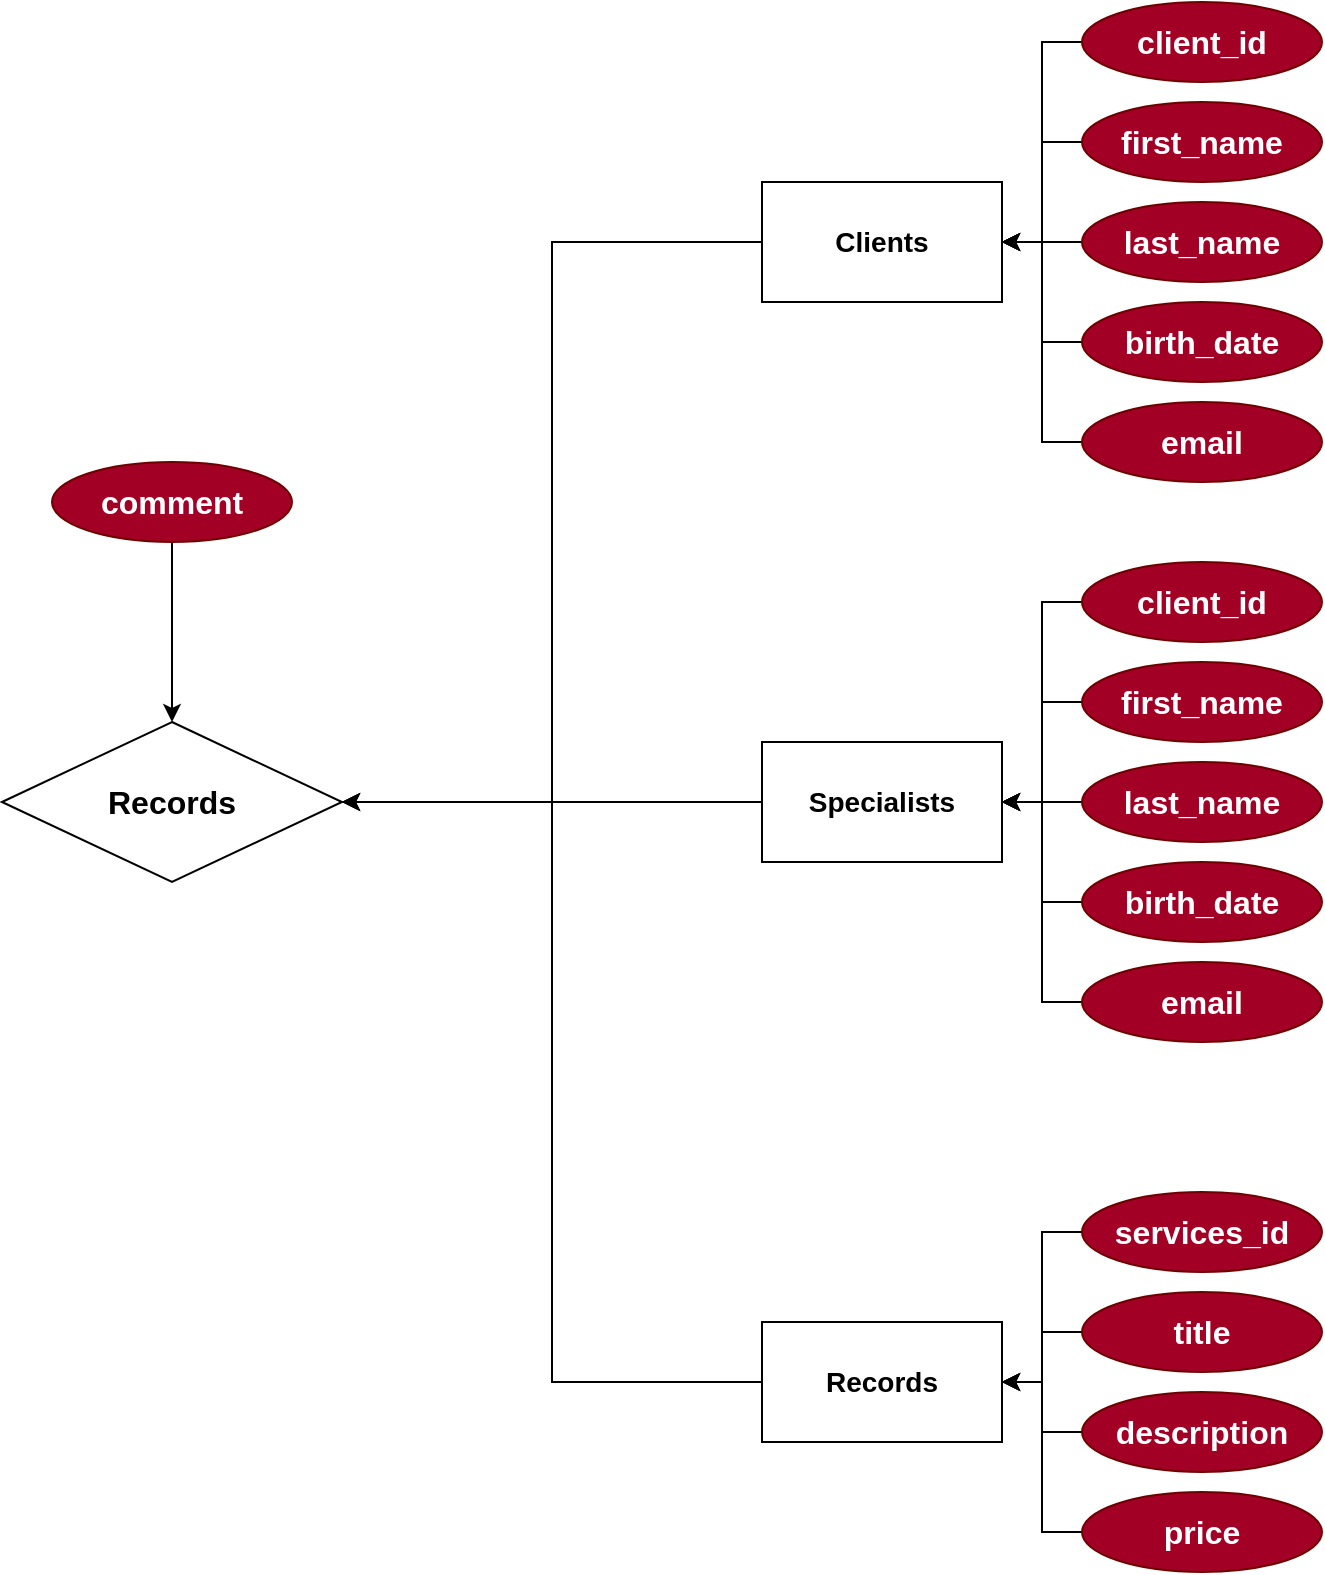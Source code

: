 <mxfile version="28.2.3">
  <diagram name="Страница — 1" id="gKKDiifhrG39IDghiDM-">
    <mxGraphModel dx="1943" dy="1179" grid="1" gridSize="10" guides="1" tooltips="1" connect="1" arrows="1" fold="1" page="1" pageScale="1" pageWidth="827" pageHeight="1169" background="light-dark(#FFFFFF,#000000)" math="0" shadow="0">
      <root>
        <mxCell id="0" />
        <mxCell id="1" parent="0" />
        <mxCell id="y_AXxE1lSzTO6c8RrYv9-48" style="edgeStyle=orthogonalEdgeStyle;rounded=0;orthogonalLoop=1;jettySize=auto;html=1;entryX=1;entryY=0.5;entryDx=0;entryDy=0;" edge="1" parent="1" source="y_AXxE1lSzTO6c8RrYv9-1" target="y_AXxE1lSzTO6c8RrYv9-22">
          <mxGeometry relative="1" as="geometry" />
        </mxCell>
        <mxCell id="y_AXxE1lSzTO6c8RrYv9-1" value="&lt;span style=&quot;text-wrap-mode: nowrap;&quot;&gt;&lt;b&gt;Specialists&lt;/b&gt;&lt;/span&gt;" style="rounded=0;whiteSpace=wrap;html=1;fillColor=light-dark(#FFFFFF,#A9C4EB);fontColor=light-dark(#000000,#000000);fontSize=14;" vertex="1" parent="1">
          <mxGeometry x="440" y="520" width="120" height="60" as="geometry" />
        </mxCell>
        <mxCell id="y_AXxE1lSzTO6c8RrYv9-35" style="edgeStyle=orthogonalEdgeStyle;rounded=0;orthogonalLoop=1;jettySize=auto;html=1;entryX=1;entryY=0.5;entryDx=0;entryDy=0;" edge="1" parent="1" source="y_AXxE1lSzTO6c8RrYv9-4" target="y_AXxE1lSzTO6c8RrYv9-1">
          <mxGeometry relative="1" as="geometry" />
        </mxCell>
        <mxCell id="y_AXxE1lSzTO6c8RrYv9-4" value="first_name" style="ellipse;whiteSpace=wrap;html=1;fillColor=light-dark(#A20025,#990000);fontColor=#ffffff;strokeColor=#6F0000;fontSize=16;fontStyle=1" vertex="1" parent="1">
          <mxGeometry x="600" y="480" width="120" height="40" as="geometry" />
        </mxCell>
        <mxCell id="y_AXxE1lSzTO6c8RrYv9-36" style="edgeStyle=orthogonalEdgeStyle;rounded=0;orthogonalLoop=1;jettySize=auto;html=1;entryX=1;entryY=0.5;entryDx=0;entryDy=0;" edge="1" parent="1" source="y_AXxE1lSzTO6c8RrYv9-5" target="y_AXxE1lSzTO6c8RrYv9-1">
          <mxGeometry relative="1" as="geometry" />
        </mxCell>
        <mxCell id="y_AXxE1lSzTO6c8RrYv9-5" value="&lt;div style=&quot;text-align: left;&quot;&gt;&lt;span style=&quot;background-color: transparent;&quot;&gt;last_name&lt;/span&gt;&lt;/div&gt;" style="ellipse;whiteSpace=wrap;html=1;fillColor=light-dark(#A20025,#990000);fontColor=#ffffff;strokeColor=#6F0000;fontSize=16;fontStyle=1" vertex="1" parent="1">
          <mxGeometry x="600" y="530" width="120" height="40" as="geometry" />
        </mxCell>
        <mxCell id="y_AXxE1lSzTO6c8RrYv9-37" style="edgeStyle=orthogonalEdgeStyle;rounded=0;orthogonalLoop=1;jettySize=auto;html=1;exitX=0;exitY=0.5;exitDx=0;exitDy=0;entryX=1;entryY=0.5;entryDx=0;entryDy=0;" edge="1" parent="1" source="y_AXxE1lSzTO6c8RrYv9-6" target="y_AXxE1lSzTO6c8RrYv9-1">
          <mxGeometry relative="1" as="geometry" />
        </mxCell>
        <mxCell id="y_AXxE1lSzTO6c8RrYv9-6" value="&lt;div style=&quot;text-align: left;&quot;&gt;&lt;span style=&quot;background-color: transparent;&quot;&gt;birth_date&lt;/span&gt;&lt;/div&gt;" style="ellipse;whiteSpace=wrap;html=1;fillColor=light-dark(#A20025,#990000);fontColor=#ffffff;strokeColor=#6F0000;fontSize=16;fontStyle=1" vertex="1" parent="1">
          <mxGeometry x="600" y="580" width="120" height="40" as="geometry" />
        </mxCell>
        <mxCell id="y_AXxE1lSzTO6c8RrYv9-38" style="edgeStyle=orthogonalEdgeStyle;rounded=0;orthogonalLoop=1;jettySize=auto;html=1;entryX=1;entryY=0.5;entryDx=0;entryDy=0;" edge="1" parent="1" source="y_AXxE1lSzTO6c8RrYv9-7" target="y_AXxE1lSzTO6c8RrYv9-1">
          <mxGeometry relative="1" as="geometry" />
        </mxCell>
        <mxCell id="y_AXxE1lSzTO6c8RrYv9-7" value="&lt;div style=&quot;text-align: left;&quot;&gt;&lt;span style=&quot;background-color: transparent;&quot;&gt;email&lt;/span&gt;&lt;/div&gt;" style="ellipse;whiteSpace=wrap;html=1;fillColor=light-dark(#A20025,#990000);fontColor=#ffffff;strokeColor=#6F0000;fontSize=16;fontStyle=1" vertex="1" parent="1">
          <mxGeometry x="600" y="630" width="120" height="40" as="geometry" />
        </mxCell>
        <mxCell id="y_AXxE1lSzTO6c8RrYv9-34" style="edgeStyle=orthogonalEdgeStyle;rounded=0;orthogonalLoop=1;jettySize=auto;html=1;entryX=1;entryY=0.5;entryDx=0;entryDy=0;" edge="1" parent="1" source="y_AXxE1lSzTO6c8RrYv9-8" target="y_AXxE1lSzTO6c8RrYv9-1">
          <mxGeometry relative="1" as="geometry" />
        </mxCell>
        <mxCell id="y_AXxE1lSzTO6c8RrYv9-8" value="&lt;span style=&quot;text-align: left;&quot;&gt;client_id&lt;/span&gt;" style="ellipse;whiteSpace=wrap;html=1;fillColor=light-dark(#A20025,#990000);fontColor=#ffffff;strokeColor=#6F0000;fontSize=16;fontStyle=1" vertex="1" parent="1">
          <mxGeometry x="600" y="430" width="120" height="40" as="geometry" />
        </mxCell>
        <mxCell id="y_AXxE1lSzTO6c8RrYv9-47" style="edgeStyle=orthogonalEdgeStyle;rounded=0;orthogonalLoop=1;jettySize=auto;html=1;entryX=1;entryY=0.5;entryDx=0;entryDy=0;" edge="1" parent="1" source="y_AXxE1lSzTO6c8RrYv9-9" target="y_AXxE1lSzTO6c8RrYv9-22">
          <mxGeometry relative="1" as="geometry" />
        </mxCell>
        <mxCell id="y_AXxE1lSzTO6c8RrYv9-9" value="&lt;span style=&quot;font-weight: 700; text-wrap-mode: nowrap;&quot;&gt;Clients&lt;/span&gt;" style="rounded=0;whiteSpace=wrap;html=1;fillColor=light-dark(#FFFFFF,#A9C4EB);fontColor=light-dark(#000000,#000000);fontSize=14;" vertex="1" parent="1">
          <mxGeometry x="440" y="240" width="120" height="60" as="geometry" />
        </mxCell>
        <mxCell id="y_AXxE1lSzTO6c8RrYv9-26" style="edgeStyle=orthogonalEdgeStyle;rounded=0;orthogonalLoop=1;jettySize=auto;html=1;entryX=1;entryY=0.5;entryDx=0;entryDy=0;" edge="1" parent="1" source="y_AXxE1lSzTO6c8RrYv9-10" target="y_AXxE1lSzTO6c8RrYv9-9">
          <mxGeometry relative="1" as="geometry" />
        </mxCell>
        <mxCell id="y_AXxE1lSzTO6c8RrYv9-10" value="first_name" style="ellipse;whiteSpace=wrap;html=1;fillColor=light-dark(#A20025,#990000);fontColor=#ffffff;strokeColor=#6F0000;fontSize=16;fontStyle=1" vertex="1" parent="1">
          <mxGeometry x="600" y="200" width="120" height="40" as="geometry" />
        </mxCell>
        <mxCell id="y_AXxE1lSzTO6c8RrYv9-44" style="edgeStyle=orthogonalEdgeStyle;rounded=0;orthogonalLoop=1;jettySize=auto;html=1;entryX=1;entryY=0.5;entryDx=0;entryDy=0;" edge="1" parent="1" source="y_AXxE1lSzTO6c8RrYv9-11" target="y_AXxE1lSzTO6c8RrYv9-9">
          <mxGeometry relative="1" as="geometry" />
        </mxCell>
        <mxCell id="y_AXxE1lSzTO6c8RrYv9-11" value="&lt;div style=&quot;text-align: left;&quot;&gt;&lt;span style=&quot;background-color: transparent;&quot;&gt;last_name&lt;/span&gt;&lt;/div&gt;" style="ellipse;whiteSpace=wrap;html=1;fillColor=light-dark(#A20025,#990000);fontColor=#ffffff;strokeColor=#6F0000;fontSize=16;fontStyle=1" vertex="1" parent="1">
          <mxGeometry x="600" y="250" width="120" height="40" as="geometry" />
        </mxCell>
        <mxCell id="y_AXxE1lSzTO6c8RrYv9-30" style="edgeStyle=orthogonalEdgeStyle;rounded=0;orthogonalLoop=1;jettySize=auto;html=1;entryX=1;entryY=0.5;entryDx=0;entryDy=0;" edge="1" parent="1" source="y_AXxE1lSzTO6c8RrYv9-12" target="y_AXxE1lSzTO6c8RrYv9-9">
          <mxGeometry relative="1" as="geometry" />
        </mxCell>
        <mxCell id="y_AXxE1lSzTO6c8RrYv9-12" value="&lt;div style=&quot;text-align: left;&quot;&gt;&lt;span style=&quot;background-color: transparent;&quot;&gt;birth_date&lt;/span&gt;&lt;/div&gt;" style="ellipse;whiteSpace=wrap;html=1;fillColor=light-dark(#A20025,#990000);fontColor=#ffffff;strokeColor=#6F0000;fontSize=16;fontStyle=1" vertex="1" parent="1">
          <mxGeometry x="600" y="300" width="120" height="40" as="geometry" />
        </mxCell>
        <mxCell id="y_AXxE1lSzTO6c8RrYv9-31" style="edgeStyle=orthogonalEdgeStyle;rounded=0;orthogonalLoop=1;jettySize=auto;html=1;entryX=1;entryY=0.5;entryDx=0;entryDy=0;" edge="1" parent="1" source="y_AXxE1lSzTO6c8RrYv9-13" target="y_AXxE1lSzTO6c8RrYv9-9">
          <mxGeometry relative="1" as="geometry" />
        </mxCell>
        <mxCell id="y_AXxE1lSzTO6c8RrYv9-13" value="&lt;div style=&quot;text-align: left;&quot;&gt;&lt;span style=&quot;background-color: transparent;&quot;&gt;email&lt;/span&gt;&lt;/div&gt;" style="ellipse;whiteSpace=wrap;html=1;fillColor=light-dark(#A20025,#990000);fontColor=#ffffff;strokeColor=#6F0000;fontSize=16;fontStyle=1" vertex="1" parent="1">
          <mxGeometry x="600" y="350" width="120" height="40" as="geometry" />
        </mxCell>
        <mxCell id="y_AXxE1lSzTO6c8RrYv9-24" style="edgeStyle=orthogonalEdgeStyle;rounded=0;orthogonalLoop=1;jettySize=auto;html=1;entryX=1;entryY=0.5;entryDx=0;entryDy=0;" edge="1" parent="1" source="y_AXxE1lSzTO6c8RrYv9-14" target="y_AXxE1lSzTO6c8RrYv9-9">
          <mxGeometry relative="1" as="geometry" />
        </mxCell>
        <mxCell id="y_AXxE1lSzTO6c8RrYv9-14" value="&lt;span style=&quot;text-align: left;&quot;&gt;client_id&lt;/span&gt;" style="ellipse;whiteSpace=wrap;html=1;fillColor=light-dark(#A20025,#990000);fontColor=#ffffff;strokeColor=#6F0000;fontSize=16;fontStyle=1" vertex="1" parent="1">
          <mxGeometry x="600" y="150" width="120" height="40" as="geometry" />
        </mxCell>
        <mxCell id="y_AXxE1lSzTO6c8RrYv9-49" style="edgeStyle=orthogonalEdgeStyle;rounded=0;orthogonalLoop=1;jettySize=auto;html=1;entryX=1;entryY=0.5;entryDx=0;entryDy=0;" edge="1" parent="1" source="y_AXxE1lSzTO6c8RrYv9-15" target="y_AXxE1lSzTO6c8RrYv9-22">
          <mxGeometry relative="1" as="geometry" />
        </mxCell>
        <mxCell id="y_AXxE1lSzTO6c8RrYv9-15" value="&lt;span style=&quot;text-wrap-mode: nowrap;&quot;&gt;&lt;b&gt;Records&lt;/b&gt;&lt;/span&gt;" style="rounded=0;whiteSpace=wrap;html=1;fillColor=light-dark(#FFFFFF,#A9C4EB);fontColor=light-dark(#000000,#000000);fontSize=14;" vertex="1" parent="1">
          <mxGeometry x="440" y="810" width="120" height="60" as="geometry" />
        </mxCell>
        <mxCell id="y_AXxE1lSzTO6c8RrYv9-43" style="edgeStyle=orthogonalEdgeStyle;rounded=0;orthogonalLoop=1;jettySize=auto;html=1;entryX=1;entryY=0.5;entryDx=0;entryDy=0;" edge="1" parent="1" source="y_AXxE1lSzTO6c8RrYv9-16" target="y_AXxE1lSzTO6c8RrYv9-15">
          <mxGeometry relative="1" as="geometry" />
        </mxCell>
        <mxCell id="y_AXxE1lSzTO6c8RrYv9-16" value="title" style="ellipse;whiteSpace=wrap;html=1;fillColor=light-dark(#A20025,#990000);fontColor=#ffffff;strokeColor=#6F0000;fontSize=16;fontStyle=1" vertex="1" parent="1">
          <mxGeometry x="600" y="795" width="120" height="40" as="geometry" />
        </mxCell>
        <mxCell id="y_AXxE1lSzTO6c8RrYv9-41" style="edgeStyle=orthogonalEdgeStyle;rounded=0;orthogonalLoop=1;jettySize=auto;html=1;entryX=1;entryY=0.5;entryDx=0;entryDy=0;" edge="1" parent="1" source="y_AXxE1lSzTO6c8RrYv9-17" target="y_AXxE1lSzTO6c8RrYv9-15">
          <mxGeometry relative="1" as="geometry" />
        </mxCell>
        <mxCell id="y_AXxE1lSzTO6c8RrYv9-17" value="&lt;div style=&quot;text-align: left;&quot;&gt;description&lt;/div&gt;" style="ellipse;whiteSpace=wrap;html=1;fillColor=light-dark(#A20025,#990000);fontColor=#ffffff;strokeColor=#6F0000;fontSize=16;fontStyle=1" vertex="1" parent="1">
          <mxGeometry x="600" y="845" width="120" height="40" as="geometry" />
        </mxCell>
        <mxCell id="y_AXxE1lSzTO6c8RrYv9-42" style="edgeStyle=orthogonalEdgeStyle;rounded=0;orthogonalLoop=1;jettySize=auto;html=1;entryX=1;entryY=0.5;entryDx=0;entryDy=0;" edge="1" parent="1" source="y_AXxE1lSzTO6c8RrYv9-18" target="y_AXxE1lSzTO6c8RrYv9-15">
          <mxGeometry relative="1" as="geometry" />
        </mxCell>
        <mxCell id="y_AXxE1lSzTO6c8RrYv9-18" value="&lt;div style=&quot;text-align: left;&quot;&gt;price&lt;/div&gt;" style="ellipse;whiteSpace=wrap;html=1;fillColor=light-dark(#A20025,#990000);fontColor=#ffffff;strokeColor=#6F0000;fontSize=16;fontStyle=1" vertex="1" parent="1">
          <mxGeometry x="600" y="895" width="120" height="40" as="geometry" />
        </mxCell>
        <mxCell id="y_AXxE1lSzTO6c8RrYv9-39" style="edgeStyle=orthogonalEdgeStyle;rounded=0;orthogonalLoop=1;jettySize=auto;html=1;entryX=1;entryY=0.5;entryDx=0;entryDy=0;" edge="1" parent="1" source="y_AXxE1lSzTO6c8RrYv9-20" target="y_AXxE1lSzTO6c8RrYv9-15">
          <mxGeometry relative="1" as="geometry" />
        </mxCell>
        <mxCell id="y_AXxE1lSzTO6c8RrYv9-20" value="&lt;div style=&quot;text-align: left;&quot;&gt;&lt;span style=&quot;background-color: transparent;&quot;&gt;services_id&lt;/span&gt;&lt;/div&gt;" style="ellipse;whiteSpace=wrap;html=1;fillColor=light-dark(#A20025,#990000);fontColor=#ffffff;strokeColor=#6F0000;fontSize=16;fontStyle=1" vertex="1" parent="1">
          <mxGeometry x="600" y="745" width="120" height="40" as="geometry" />
        </mxCell>
        <mxCell id="y_AXxE1lSzTO6c8RrYv9-22" value="Records" style="rhombus;whiteSpace=wrap;html=1;strokeColor=light-dark(#000000,#990000);fillColor=light-dark(#FFFFFF,#FFFF99);fontColor=light-dark(#000000,#000000);fontSize=16;fontStyle=1" vertex="1" parent="1">
          <mxGeometry x="60" y="510" width="170" height="80" as="geometry" />
        </mxCell>
        <mxCell id="y_AXxE1lSzTO6c8RrYv9-46" style="edgeStyle=orthogonalEdgeStyle;rounded=0;orthogonalLoop=1;jettySize=auto;html=1;entryX=0.5;entryY=0;entryDx=0;entryDy=0;" edge="1" parent="1" source="y_AXxE1lSzTO6c8RrYv9-45" target="y_AXxE1lSzTO6c8RrYv9-22">
          <mxGeometry relative="1" as="geometry" />
        </mxCell>
        <mxCell id="y_AXxE1lSzTO6c8RrYv9-45" value="&lt;div style=&quot;text-align: left;&quot;&gt;&lt;span style=&quot;background-color: transparent;&quot;&gt;comment&lt;/span&gt;&lt;/div&gt;" style="ellipse;whiteSpace=wrap;html=1;fillColor=light-dark(#A20025,#990000);fontColor=#ffffff;strokeColor=#6F0000;fontSize=16;fontStyle=1" vertex="1" parent="1">
          <mxGeometry x="85" y="380" width="120" height="40" as="geometry" />
        </mxCell>
      </root>
    </mxGraphModel>
  </diagram>
</mxfile>
